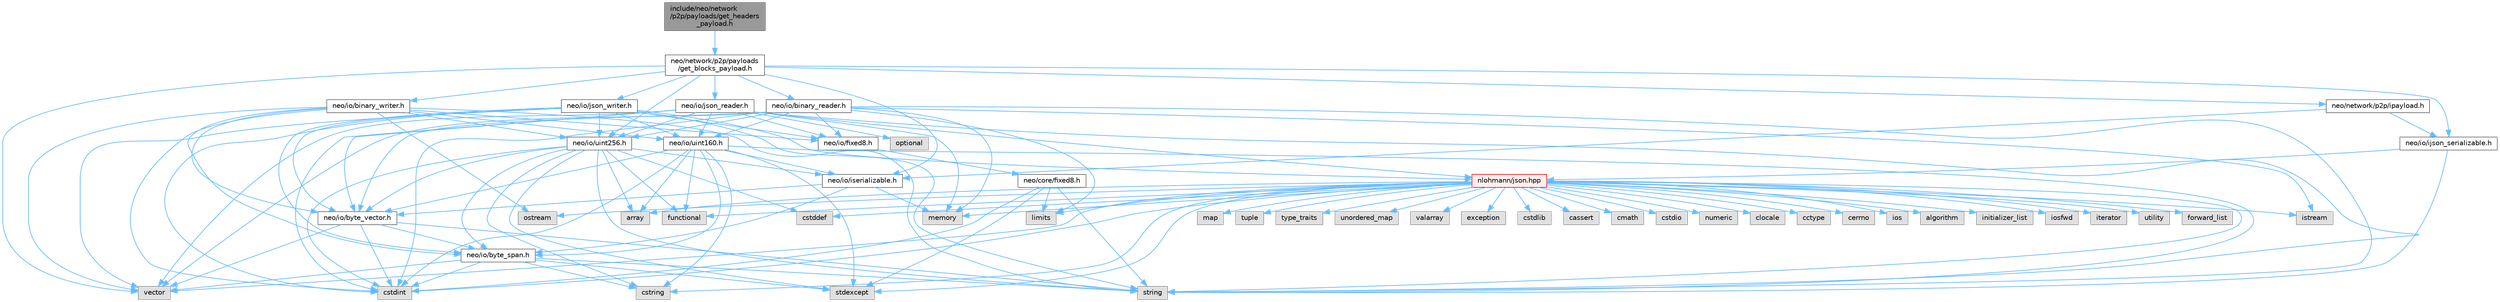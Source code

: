 digraph "include/neo/network/p2p/payloads/get_headers_payload.h"
{
 // LATEX_PDF_SIZE
  bgcolor="transparent";
  edge [fontname=Helvetica,fontsize=10,labelfontname=Helvetica,labelfontsize=10];
  node [fontname=Helvetica,fontsize=10,shape=box,height=0.2,width=0.4];
  Node1 [id="Node000001",label="include/neo/network\l/p2p/payloads/get_headers\l_payload.h",height=0.2,width=0.4,color="gray40", fillcolor="grey60", style="filled", fontcolor="black",tooltip=" "];
  Node1 -> Node2 [id="edge122_Node000001_Node000002",color="steelblue1",style="solid",tooltip=" "];
  Node2 [id="Node000002",label="neo/network/p2p/payloads\l/get_blocks_payload.h",height=0.2,width=0.4,color="grey40", fillcolor="white", style="filled",URL="$get__blocks__payload_8h.html",tooltip=" "];
  Node2 -> Node3 [id="edge123_Node000002_Node000003",color="steelblue1",style="solid",tooltip=" "];
  Node3 [id="Node000003",label="neo/io/binary_reader.h",height=0.2,width=0.4,color="grey40", fillcolor="white", style="filled",URL="$binary__reader_8h.html",tooltip=" "];
  Node3 -> Node4 [id="edge124_Node000003_Node000004",color="steelblue1",style="solid",tooltip=" "];
  Node4 [id="Node000004",label="neo/io/byte_vector.h",height=0.2,width=0.4,color="grey40", fillcolor="white", style="filled",URL="$io_2byte__vector_8h.html",tooltip=" "];
  Node4 -> Node5 [id="edge125_Node000004_Node000005",color="steelblue1",style="solid",tooltip=" "];
  Node5 [id="Node000005",label="neo/io/byte_span.h",height=0.2,width=0.4,color="grey40", fillcolor="white", style="filled",URL="$io_2byte__span_8h.html",tooltip=" "];
  Node5 -> Node6 [id="edge126_Node000005_Node000006",color="steelblue1",style="solid",tooltip=" "];
  Node6 [id="Node000006",label="cstdint",height=0.2,width=0.4,color="grey60", fillcolor="#E0E0E0", style="filled",tooltip=" "];
  Node5 -> Node7 [id="edge127_Node000005_Node000007",color="steelblue1",style="solid",tooltip=" "];
  Node7 [id="Node000007",label="cstring",height=0.2,width=0.4,color="grey60", fillcolor="#E0E0E0", style="filled",tooltip=" "];
  Node5 -> Node8 [id="edge128_Node000005_Node000008",color="steelblue1",style="solid",tooltip=" "];
  Node8 [id="Node000008",label="stdexcept",height=0.2,width=0.4,color="grey60", fillcolor="#E0E0E0", style="filled",tooltip=" "];
  Node5 -> Node9 [id="edge129_Node000005_Node000009",color="steelblue1",style="solid",tooltip=" "];
  Node9 [id="Node000009",label="string",height=0.2,width=0.4,color="grey60", fillcolor="#E0E0E0", style="filled",tooltip=" "];
  Node5 -> Node10 [id="edge130_Node000005_Node000010",color="steelblue1",style="solid",tooltip=" "];
  Node10 [id="Node000010",label="vector",height=0.2,width=0.4,color="grey60", fillcolor="#E0E0E0", style="filled",tooltip=" "];
  Node4 -> Node6 [id="edge131_Node000004_Node000006",color="steelblue1",style="solid",tooltip=" "];
  Node4 -> Node9 [id="edge132_Node000004_Node000009",color="steelblue1",style="solid",tooltip=" "];
  Node4 -> Node10 [id="edge133_Node000004_Node000010",color="steelblue1",style="solid",tooltip=" "];
  Node3 -> Node11 [id="edge134_Node000003_Node000011",color="steelblue1",style="solid",tooltip=" "];
  Node11 [id="Node000011",label="neo/io/fixed8.h",height=0.2,width=0.4,color="grey40", fillcolor="white", style="filled",URL="$io_2fixed8_8h.html",tooltip=" "];
  Node11 -> Node12 [id="edge135_Node000011_Node000012",color="steelblue1",style="solid",tooltip=" "];
  Node12 [id="Node000012",label="neo/core/fixed8.h",height=0.2,width=0.4,color="grey40", fillcolor="white", style="filled",URL="$core_2fixed8_8h.html",tooltip=" "];
  Node12 -> Node6 [id="edge136_Node000012_Node000006",color="steelblue1",style="solid",tooltip=" "];
  Node12 -> Node13 [id="edge137_Node000012_Node000013",color="steelblue1",style="solid",tooltip=" "];
  Node13 [id="Node000013",label="limits",height=0.2,width=0.4,color="grey60", fillcolor="#E0E0E0", style="filled",tooltip=" "];
  Node12 -> Node8 [id="edge138_Node000012_Node000008",color="steelblue1",style="solid",tooltip=" "];
  Node12 -> Node9 [id="edge139_Node000012_Node000009",color="steelblue1",style="solid",tooltip=" "];
  Node3 -> Node14 [id="edge140_Node000003_Node000014",color="steelblue1",style="solid",tooltip=" "];
  Node14 [id="Node000014",label="neo/io/uint160.h",height=0.2,width=0.4,color="grey40", fillcolor="white", style="filled",URL="$uint160_8h.html",tooltip=" "];
  Node14 -> Node5 [id="edge141_Node000014_Node000005",color="steelblue1",style="solid",tooltip=" "];
  Node14 -> Node4 [id="edge142_Node000014_Node000004",color="steelblue1",style="solid",tooltip=" "];
  Node14 -> Node15 [id="edge143_Node000014_Node000015",color="steelblue1",style="solid",tooltip=" "];
  Node15 [id="Node000015",label="neo/io/iserializable.h",height=0.2,width=0.4,color="grey40", fillcolor="white", style="filled",URL="$iserializable_8h.html",tooltip=" "];
  Node15 -> Node5 [id="edge144_Node000015_Node000005",color="steelblue1",style="solid",tooltip=" "];
  Node15 -> Node4 [id="edge145_Node000015_Node000004",color="steelblue1",style="solid",tooltip=" "];
  Node15 -> Node16 [id="edge146_Node000015_Node000016",color="steelblue1",style="solid",tooltip=" "];
  Node16 [id="Node000016",label="memory",height=0.2,width=0.4,color="grey60", fillcolor="#E0E0E0", style="filled",tooltip=" "];
  Node14 -> Node17 [id="edge147_Node000014_Node000017",color="steelblue1",style="solid",tooltip=" "];
  Node17 [id="Node000017",label="array",height=0.2,width=0.4,color="grey60", fillcolor="#E0E0E0", style="filled",tooltip=" "];
  Node14 -> Node6 [id="edge148_Node000014_Node000006",color="steelblue1",style="solid",tooltip=" "];
  Node14 -> Node7 [id="edge149_Node000014_Node000007",color="steelblue1",style="solid",tooltip=" "];
  Node14 -> Node18 [id="edge150_Node000014_Node000018",color="steelblue1",style="solid",tooltip=" "];
  Node18 [id="Node000018",label="functional",height=0.2,width=0.4,color="grey60", fillcolor="#E0E0E0", style="filled",tooltip=" "];
  Node14 -> Node8 [id="edge151_Node000014_Node000008",color="steelblue1",style="solid",tooltip=" "];
  Node14 -> Node9 [id="edge152_Node000014_Node000009",color="steelblue1",style="solid",tooltip=" "];
  Node3 -> Node19 [id="edge153_Node000003_Node000019",color="steelblue1",style="solid",tooltip=" "];
  Node19 [id="Node000019",label="neo/io/uint256.h",height=0.2,width=0.4,color="grey40", fillcolor="white", style="filled",URL="$uint256_8h.html",tooltip=" "];
  Node19 -> Node5 [id="edge154_Node000019_Node000005",color="steelblue1",style="solid",tooltip=" "];
  Node19 -> Node4 [id="edge155_Node000019_Node000004",color="steelblue1",style="solid",tooltip=" "];
  Node19 -> Node15 [id="edge156_Node000019_Node000015",color="steelblue1",style="solid",tooltip=" "];
  Node19 -> Node17 [id="edge157_Node000019_Node000017",color="steelblue1",style="solid",tooltip=" "];
  Node19 -> Node20 [id="edge158_Node000019_Node000020",color="steelblue1",style="solid",tooltip=" "];
  Node20 [id="Node000020",label="cstddef",height=0.2,width=0.4,color="grey60", fillcolor="#E0E0E0", style="filled",tooltip=" "];
  Node19 -> Node6 [id="edge159_Node000019_Node000006",color="steelblue1",style="solid",tooltip=" "];
  Node19 -> Node7 [id="edge160_Node000019_Node000007",color="steelblue1",style="solid",tooltip=" "];
  Node19 -> Node18 [id="edge161_Node000019_Node000018",color="steelblue1",style="solid",tooltip=" "];
  Node19 -> Node8 [id="edge162_Node000019_Node000008",color="steelblue1",style="solid",tooltip=" "];
  Node19 -> Node9 [id="edge163_Node000019_Node000009",color="steelblue1",style="solid",tooltip=" "];
  Node3 -> Node6 [id="edge164_Node000003_Node000006",color="steelblue1",style="solid",tooltip=" "];
  Node3 -> Node21 [id="edge165_Node000003_Node000021",color="steelblue1",style="solid",tooltip=" "];
  Node21 [id="Node000021",label="istream",height=0.2,width=0.4,color="grey60", fillcolor="#E0E0E0", style="filled",tooltip=" "];
  Node3 -> Node13 [id="edge166_Node000003_Node000013",color="steelblue1",style="solid",tooltip=" "];
  Node3 -> Node16 [id="edge167_Node000003_Node000016",color="steelblue1",style="solid",tooltip=" "];
  Node3 -> Node9 [id="edge168_Node000003_Node000009",color="steelblue1",style="solid",tooltip=" "];
  Node3 -> Node10 [id="edge169_Node000003_Node000010",color="steelblue1",style="solid",tooltip=" "];
  Node2 -> Node22 [id="edge170_Node000002_Node000022",color="steelblue1",style="solid",tooltip=" "];
  Node22 [id="Node000022",label="neo/io/binary_writer.h",height=0.2,width=0.4,color="grey40", fillcolor="white", style="filled",URL="$binary__writer_8h.html",tooltip=" "];
  Node22 -> Node5 [id="edge171_Node000022_Node000005",color="steelblue1",style="solid",tooltip=" "];
  Node22 -> Node4 [id="edge172_Node000022_Node000004",color="steelblue1",style="solid",tooltip=" "];
  Node22 -> Node11 [id="edge173_Node000022_Node000011",color="steelblue1",style="solid",tooltip=" "];
  Node22 -> Node14 [id="edge174_Node000022_Node000014",color="steelblue1",style="solid",tooltip=" "];
  Node22 -> Node19 [id="edge175_Node000022_Node000019",color="steelblue1",style="solid",tooltip=" "];
  Node22 -> Node6 [id="edge176_Node000022_Node000006",color="steelblue1",style="solid",tooltip=" "];
  Node22 -> Node23 [id="edge177_Node000022_Node000023",color="steelblue1",style="solid",tooltip=" "];
  Node23 [id="Node000023",label="ostream",height=0.2,width=0.4,color="grey60", fillcolor="#E0E0E0", style="filled",tooltip=" "];
  Node22 -> Node9 [id="edge178_Node000022_Node000009",color="steelblue1",style="solid",tooltip=" "];
  Node22 -> Node10 [id="edge179_Node000022_Node000010",color="steelblue1",style="solid",tooltip=" "];
  Node2 -> Node24 [id="edge180_Node000002_Node000024",color="steelblue1",style="solid",tooltip=" "];
  Node24 [id="Node000024",label="neo/io/ijson_serializable.h",height=0.2,width=0.4,color="grey40", fillcolor="white", style="filled",URL="$ijson__serializable_8h.html",tooltip=" "];
  Node24 -> Node25 [id="edge181_Node000024_Node000025",color="steelblue1",style="solid",tooltip=" "];
  Node25 [id="Node000025",label="nlohmann/json.hpp",height=0.2,width=0.4,color="red", fillcolor="#FFF0F0", style="filled",URL="$json_8hpp.html",tooltip=" "];
  Node25 -> Node26 [id="edge182_Node000025_Node000026",color="steelblue1",style="solid",tooltip=" "];
  Node26 [id="Node000026",label="algorithm",height=0.2,width=0.4,color="grey60", fillcolor="#E0E0E0", style="filled",tooltip=" "];
  Node25 -> Node20 [id="edge183_Node000025_Node000020",color="steelblue1",style="solid",tooltip=" "];
  Node25 -> Node18 [id="edge184_Node000025_Node000018",color="steelblue1",style="solid",tooltip=" "];
  Node25 -> Node27 [id="edge185_Node000025_Node000027",color="steelblue1",style="solid",tooltip=" "];
  Node27 [id="Node000027",label="initializer_list",height=0.2,width=0.4,color="grey60", fillcolor="#E0E0E0", style="filled",tooltip=" "];
  Node25 -> Node28 [id="edge186_Node000025_Node000028",color="steelblue1",style="solid",tooltip=" "];
  Node28 [id="Node000028",label="iosfwd",height=0.2,width=0.4,color="grey60", fillcolor="#E0E0E0", style="filled",tooltip=" "];
  Node25 -> Node29 [id="edge187_Node000025_Node000029",color="steelblue1",style="solid",tooltip=" "];
  Node29 [id="Node000029",label="iterator",height=0.2,width=0.4,color="grey60", fillcolor="#E0E0E0", style="filled",tooltip=" "];
  Node25 -> Node16 [id="edge188_Node000025_Node000016",color="steelblue1",style="solid",tooltip=" "];
  Node25 -> Node9 [id="edge189_Node000025_Node000009",color="steelblue1",style="solid",tooltip=" "];
  Node25 -> Node30 [id="edge190_Node000025_Node000030",color="steelblue1",style="solid",tooltip=" "];
  Node30 [id="Node000030",label="utility",height=0.2,width=0.4,color="grey60", fillcolor="#E0E0E0", style="filled",tooltip=" "];
  Node25 -> Node10 [id="edge191_Node000025_Node000010",color="steelblue1",style="solid",tooltip=" "];
  Node25 -> Node17 [id="edge192_Node000025_Node000017",color="steelblue1",style="solid",tooltip=" "];
  Node25 -> Node31 [id="edge193_Node000025_Node000031",color="steelblue1",style="solid",tooltip=" "];
  Node31 [id="Node000031",label="forward_list",height=0.2,width=0.4,color="grey60", fillcolor="#E0E0E0", style="filled",tooltip=" "];
  Node25 -> Node32 [id="edge194_Node000025_Node000032",color="steelblue1",style="solid",tooltip=" "];
  Node32 [id="Node000032",label="map",height=0.2,width=0.4,color="grey60", fillcolor="#E0E0E0", style="filled",tooltip=" "];
  Node25 -> Node33 [id="edge195_Node000025_Node000033",color="steelblue1",style="solid",tooltip=" "];
  Node33 [id="Node000033",label="tuple",height=0.2,width=0.4,color="grey60", fillcolor="#E0E0E0", style="filled",tooltip=" "];
  Node25 -> Node34 [id="edge196_Node000025_Node000034",color="steelblue1",style="solid",tooltip=" "];
  Node34 [id="Node000034",label="type_traits",height=0.2,width=0.4,color="grey60", fillcolor="#E0E0E0", style="filled",tooltip=" "];
  Node25 -> Node35 [id="edge197_Node000025_Node000035",color="steelblue1",style="solid",tooltip=" "];
  Node35 [id="Node000035",label="unordered_map",height=0.2,width=0.4,color="grey60", fillcolor="#E0E0E0", style="filled",tooltip=" "];
  Node25 -> Node36 [id="edge198_Node000025_Node000036",color="steelblue1",style="solid",tooltip=" "];
  Node36 [id="Node000036",label="valarray",height=0.2,width=0.4,color="grey60", fillcolor="#E0E0E0", style="filled",tooltip=" "];
  Node25 -> Node37 [id="edge199_Node000025_Node000037",color="steelblue1",style="solid",tooltip=" "];
  Node37 [id="Node000037",label="exception",height=0.2,width=0.4,color="grey60", fillcolor="#E0E0E0", style="filled",tooltip=" "];
  Node25 -> Node8 [id="edge200_Node000025_Node000008",color="steelblue1",style="solid",tooltip=" "];
  Node25 -> Node6 [id="edge201_Node000025_Node000006",color="steelblue1",style="solid",tooltip=" "];
  Node25 -> Node38 [id="edge202_Node000025_Node000038",color="steelblue1",style="solid",tooltip=" "];
  Node38 [id="Node000038",label="cstdlib",height=0.2,width=0.4,color="grey60", fillcolor="#E0E0E0", style="filled",tooltip=" "];
  Node25 -> Node39 [id="edge203_Node000025_Node000039",color="steelblue1",style="solid",tooltip=" "];
  Node39 [id="Node000039",label="cassert",height=0.2,width=0.4,color="grey60", fillcolor="#E0E0E0", style="filled",tooltip=" "];
  Node25 -> Node13 [id="edge204_Node000025_Node000013",color="steelblue1",style="solid",tooltip=" "];
  Node25 -> Node7 [id="edge205_Node000025_Node000007",color="steelblue1",style="solid",tooltip=" "];
  Node25 -> Node40 [id="edge206_Node000025_Node000040",color="steelblue1",style="solid",tooltip=" "];
  Node40 [id="Node000040",label="cmath",height=0.2,width=0.4,color="grey60", fillcolor="#E0E0E0", style="filled",tooltip=" "];
  Node25 -> Node41 [id="edge207_Node000025_Node000041",color="steelblue1",style="solid",tooltip=" "];
  Node41 [id="Node000041",label="cstdio",height=0.2,width=0.4,color="grey60", fillcolor="#E0E0E0", style="filled",tooltip=" "];
  Node25 -> Node42 [id="edge208_Node000025_Node000042",color="steelblue1",style="solid",tooltip=" "];
  Node42 [id="Node000042",label="numeric",height=0.2,width=0.4,color="grey60", fillcolor="#E0E0E0", style="filled",tooltip=" "];
  Node25 -> Node21 [id="edge209_Node000025_Node000021",color="steelblue1",style="solid",tooltip=" "];
  Node25 -> Node43 [id="edge210_Node000025_Node000043",color="steelblue1",style="solid",tooltip=" "];
  Node43 [id="Node000043",label="clocale",height=0.2,width=0.4,color="grey60", fillcolor="#E0E0E0", style="filled",tooltip=" "];
  Node25 -> Node44 [id="edge211_Node000025_Node000044",color="steelblue1",style="solid",tooltip=" "];
  Node44 [id="Node000044",label="cctype",height=0.2,width=0.4,color="grey60", fillcolor="#E0E0E0", style="filled",tooltip=" "];
  Node25 -> Node45 [id="edge212_Node000025_Node000045",color="steelblue1",style="solid",tooltip=" "];
  Node45 [id="Node000045",label="cerrno",height=0.2,width=0.4,color="grey60", fillcolor="#E0E0E0", style="filled",tooltip=" "];
  Node25 -> Node46 [id="edge213_Node000025_Node000046",color="steelblue1",style="solid",tooltip=" "];
  Node46 [id="Node000046",label="ios",height=0.2,width=0.4,color="grey60", fillcolor="#E0E0E0", style="filled",tooltip=" "];
  Node25 -> Node23 [id="edge214_Node000025_Node000023",color="steelblue1",style="solid",tooltip=" "];
  Node24 -> Node9 [id="edge215_Node000024_Node000009",color="steelblue1",style="solid",tooltip=" "];
  Node2 -> Node15 [id="edge216_Node000002_Node000015",color="steelblue1",style="solid",tooltip=" "];
  Node2 -> Node48 [id="edge217_Node000002_Node000048",color="steelblue1",style="solid",tooltip=" "];
  Node48 [id="Node000048",label="neo/io/json_reader.h",height=0.2,width=0.4,color="grey40", fillcolor="white", style="filled",URL="$json__reader_8h.html",tooltip=" "];
  Node48 -> Node4 [id="edge218_Node000048_Node000004",color="steelblue1",style="solid",tooltip=" "];
  Node48 -> Node11 [id="edge219_Node000048_Node000011",color="steelblue1",style="solid",tooltip=" "];
  Node48 -> Node14 [id="edge220_Node000048_Node000014",color="steelblue1",style="solid",tooltip=" "];
  Node48 -> Node19 [id="edge221_Node000048_Node000019",color="steelblue1",style="solid",tooltip=" "];
  Node48 -> Node6 [id="edge222_Node000048_Node000006",color="steelblue1",style="solid",tooltip=" "];
  Node48 -> Node16 [id="edge223_Node000048_Node000016",color="steelblue1",style="solid",tooltip=" "];
  Node48 -> Node25 [id="edge224_Node000048_Node000025",color="steelblue1",style="solid",tooltip=" "];
  Node48 -> Node49 [id="edge225_Node000048_Node000049",color="steelblue1",style="solid",tooltip=" "];
  Node49 [id="Node000049",label="optional",height=0.2,width=0.4,color="grey60", fillcolor="#E0E0E0", style="filled",tooltip=" "];
  Node48 -> Node9 [id="edge226_Node000048_Node000009",color="steelblue1",style="solid",tooltip=" "];
  Node48 -> Node10 [id="edge227_Node000048_Node000010",color="steelblue1",style="solid",tooltip=" "];
  Node2 -> Node50 [id="edge228_Node000002_Node000050",color="steelblue1",style="solid",tooltip=" "];
  Node50 [id="Node000050",label="neo/io/json_writer.h",height=0.2,width=0.4,color="grey40", fillcolor="white", style="filled",URL="$json__writer_8h.html",tooltip=" "];
  Node50 -> Node5 [id="edge229_Node000050_Node000005",color="steelblue1",style="solid",tooltip=" "];
  Node50 -> Node4 [id="edge230_Node000050_Node000004",color="steelblue1",style="solid",tooltip=" "];
  Node50 -> Node11 [id="edge231_Node000050_Node000011",color="steelblue1",style="solid",tooltip=" "];
  Node50 -> Node14 [id="edge232_Node000050_Node000014",color="steelblue1",style="solid",tooltip=" "];
  Node50 -> Node19 [id="edge233_Node000050_Node000019",color="steelblue1",style="solid",tooltip=" "];
  Node50 -> Node6 [id="edge234_Node000050_Node000006",color="steelblue1",style="solid",tooltip=" "];
  Node50 -> Node25 [id="edge235_Node000050_Node000025",color="steelblue1",style="solid",tooltip=" "];
  Node50 -> Node9 [id="edge236_Node000050_Node000009",color="steelblue1",style="solid",tooltip=" "];
  Node50 -> Node10 [id="edge237_Node000050_Node000010",color="steelblue1",style="solid",tooltip=" "];
  Node2 -> Node19 [id="edge238_Node000002_Node000019",color="steelblue1",style="solid",tooltip=" "];
  Node2 -> Node51 [id="edge239_Node000002_Node000051",color="steelblue1",style="solid",tooltip=" "];
  Node51 [id="Node000051",label="neo/network/p2p/ipayload.h",height=0.2,width=0.4,color="grey40", fillcolor="white", style="filled",URL="$p2p_2ipayload_8h.html",tooltip=" "];
  Node51 -> Node24 [id="edge240_Node000051_Node000024",color="steelblue1",style="solid",tooltip=" "];
  Node51 -> Node15 [id="edge241_Node000051_Node000015",color="steelblue1",style="solid",tooltip=" "];
  Node2 -> Node10 [id="edge242_Node000002_Node000010",color="steelblue1",style="solid",tooltip=" "];
}
